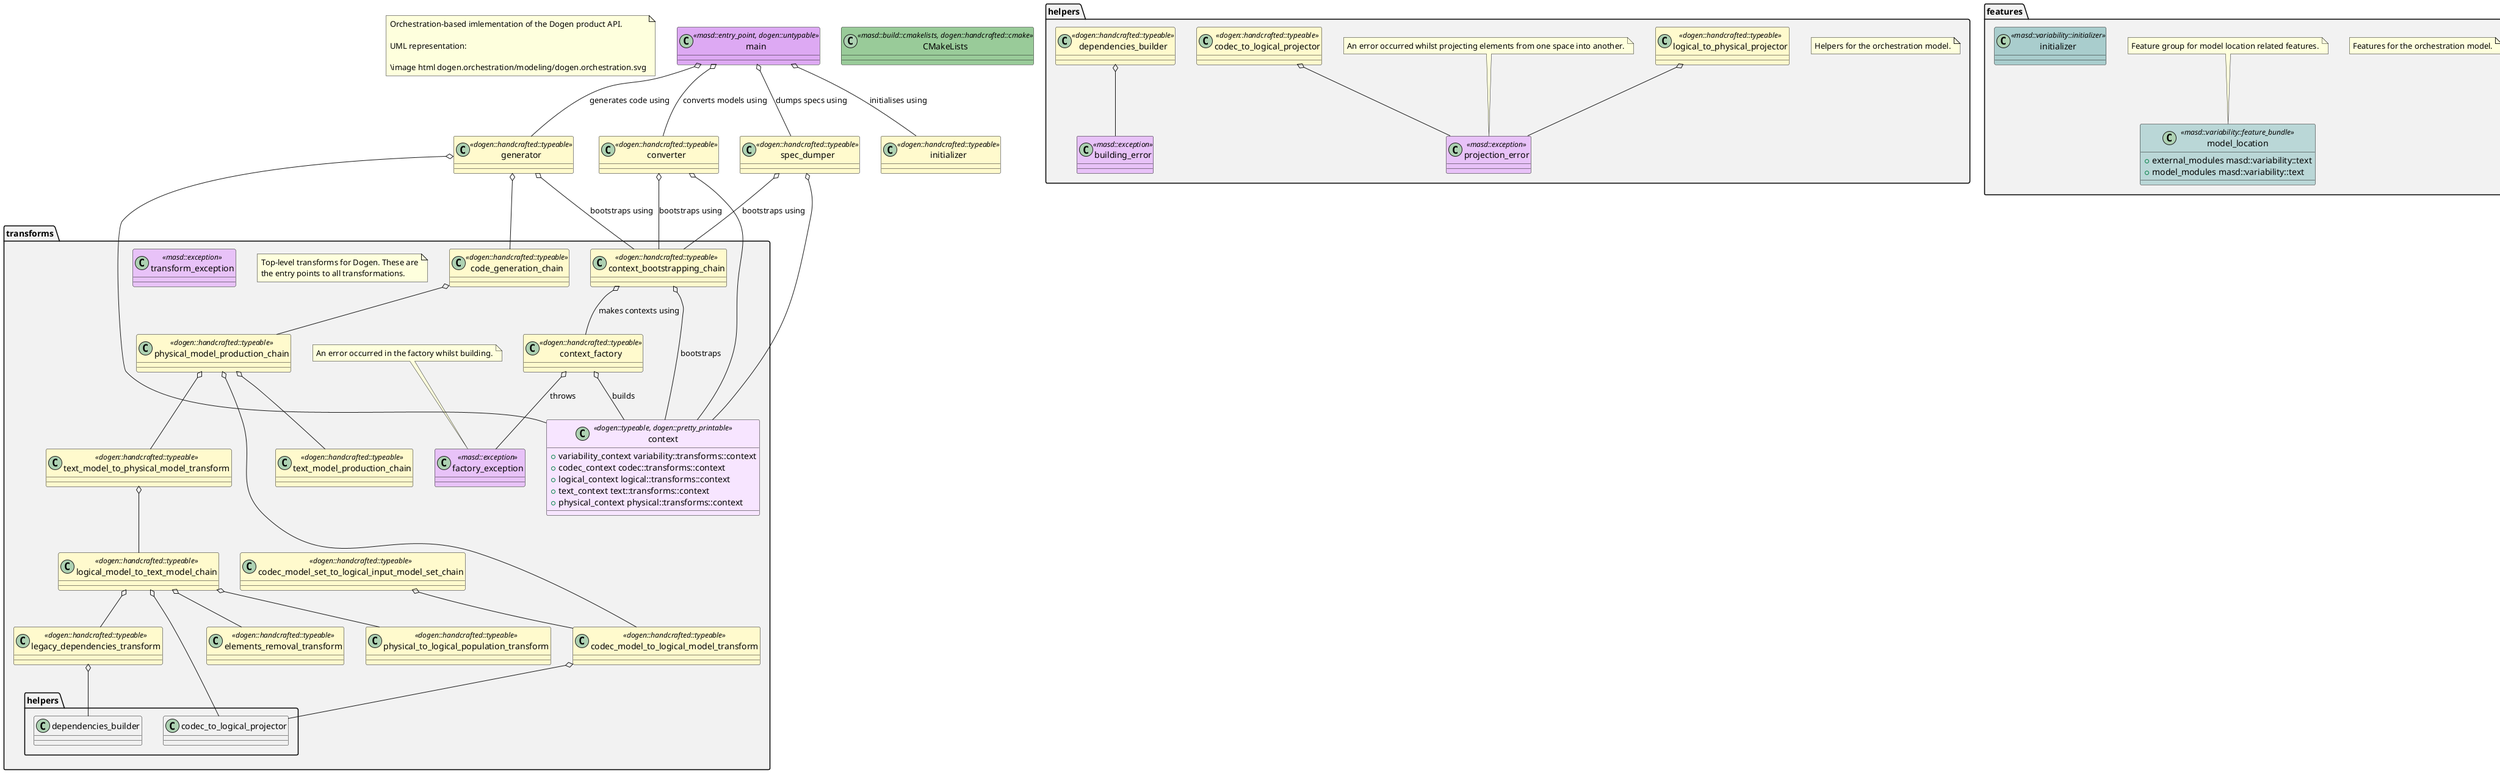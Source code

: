@startuml
set namespaceSeparator ::
note as N1
Orchestration-based imlementation of the Dogen product API.

UML representation:

\image html dogen.orchestration/modeling/dogen.orchestration.svg
end note

class main <<masd::entry_point, dogen::untypable>> #DDA9F3 {
}

main o-- generator: generates code using
main o-- spec_dumper: dumps specs using
main o-- converter: converts models using
main o-- initializer: initialises using

class generator <<dogen::handcrafted::typeable>> #FFFACD {
}

generator o-- transforms::code_generation_chain
generator o-- transforms::context
generator o-- transforms::context_bootstrapping_chain: bootstraps using

class spec_dumper <<dogen::handcrafted::typeable>> #FFFACD {
}

spec_dumper o-- transforms::context
spec_dumper o-- transforms::context_bootstrapping_chain: bootstraps using

class converter <<dogen::handcrafted::typeable>> #FFFACD {
}

converter o-- transforms::context
converter o-- transforms::context_bootstrapping_chain: bootstraps using

class initializer <<dogen::handcrafted::typeable>> #FFFACD {
}

namespace transforms #F2F2F2 {
    note as transforms_1
Top-level transforms for Dogen. These are
the entry points to all transformations.
    end note

    class context <<dogen::typeable, dogen::pretty_printable>> #F7E5FF {
        +{field} variability_context variability::transforms::context
        +{field} codec_context codec::transforms::context
        +{field} logical_context logical::transforms::context
        +{field} text_context text::transforms::context
        +{field} physical_context physical::transforms::context
    }

    class code_generation_chain <<dogen::handcrafted::typeable>> #FFFACD {
    }

    code_generation_chain o-- physical_model_production_chain

    class physical_model_production_chain <<dogen::handcrafted::typeable>> #FFFACD {
    }

    physical_model_production_chain o-- text_model_production_chain
    physical_model_production_chain o-- text_model_to_physical_model_transform
    physical_model_production_chain o-- codec_model_to_logical_model_transform

    class text_model_production_chain <<dogen::handcrafted::typeable>> #FFFACD {
    }

    class text_model_to_physical_model_transform <<dogen::handcrafted::typeable>> #FFFACD {
    }

    text_model_to_physical_model_transform o-- logical_model_to_text_model_chain

    class codec_model_set_to_logical_input_model_set_chain <<dogen::handcrafted::typeable>> #FFFACD {
    }

    codec_model_set_to_logical_input_model_set_chain o-- codec_model_to_logical_model_transform

    class codec_model_to_logical_model_transform <<dogen::handcrafted::typeable>> #FFFACD {
    }

    codec_model_to_logical_model_transform o-- helpers::codec_to_logical_projector

    class logical_model_to_text_model_chain <<dogen::handcrafted::typeable>> #FFFACD {
    }

    logical_model_to_text_model_chain o-- elements_removal_transform
    logical_model_to_text_model_chain o-- physical_to_logical_population_transform
    logical_model_to_text_model_chain o-- legacy_dependencies_transform
    logical_model_to_text_model_chain o-- helpers::codec_to_logical_projector

    class physical_to_logical_population_transform <<dogen::handcrafted::typeable>> #FFFACD {
    }

    class legacy_dependencies_transform <<dogen::handcrafted::typeable>> #FFFACD {
    }

    legacy_dependencies_transform o-- helpers::dependencies_builder

    class context_factory <<dogen::handcrafted::typeable>> #FFFACD {
    }

    context_factory o-- context: builds
    context_factory o-- factory_exception: throws

    class context_bootstrapping_chain <<dogen::handcrafted::typeable>> #FFFACD {
    }

    context_bootstrapping_chain o-- context: bootstraps
    context_bootstrapping_chain o-- context_factory: makes contexts using

    class elements_removal_transform <<dogen::handcrafted::typeable>> #FFFACD {
    }

    class factory_exception <<masd::exception>> #E8C2F8 {
    }

    note top of factory_exception
An error occurred in the factory whilst building.
    end note

    class transform_exception <<masd::exception>> #E8C2F8 {
    }

}

namespace helpers #F2F2F2 {
    note as helpers_1
Helpers for the orchestration model.
    end note

    class codec_to_logical_projector <<dogen::handcrafted::typeable>> #FFFACD {
    }

    codec_to_logical_projector o-- projection_error

    class logical_to_physical_projector <<dogen::handcrafted::typeable>> #FFFACD {
    }

    logical_to_physical_projector o-- projection_error

    class projection_error <<masd::exception>> #E8C2F8 {
    }

    note top of projection_error
An error occurred whilst projecting elements from one space into another.
    end note

    class dependencies_builder <<dogen::handcrafted::typeable>> #FFFACD {
    }

    dependencies_builder o-- building_error

    class building_error <<masd::exception>> #E8C2F8 {
    }

}

namespace features #F2F2F2 {
    note as features_1
Features for the orchestration model.
    end note

    class model_location <<masd::variability::feature_bundle>> #BAD7D7 {
        +{field} external_modules masd::variability::text
        +{field} model_modules masd::variability::text
    }

    note top of model_location
Feature group for model location related features.
    end note

    class initializer <<masd::variability::initializer>> #A9CDCD {
    }

}

class CMakeLists <<masd::build::cmakelists, dogen::handcrafted::cmake>> #99CB99 {
}

@enduml
